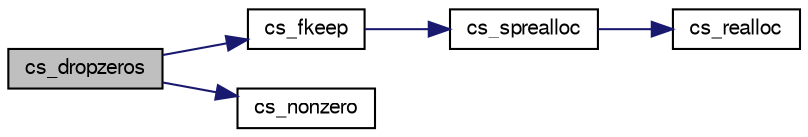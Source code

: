 digraph G
{
  edge [fontname="FreeSans",fontsize=10,labelfontname="FreeSans",labelfontsize=10];
  node [fontname="FreeSans",fontsize=10,shape=record];
  rankdir=LR;
  Node1 [label="cs_dropzeros",height=0.2,width=0.4,color="black", fillcolor="grey75", style="filled" fontcolor="black"];
  Node1 -> Node2 [color="midnightblue",fontsize=10,style="solid",fontname="FreeSans"];
  Node2 [label="cs_fkeep",height=0.2,width=0.4,color="black", fillcolor="white", style="filled",URL="$cs_8c.html#de63a58ec1758250c64518d817ea3c4c"];
  Node2 -> Node3 [color="midnightblue",fontsize=10,style="solid",fontname="FreeSans"];
  Node3 [label="cs_sprealloc",height=0.2,width=0.4,color="black", fillcolor="white", style="filled",URL="$cs_8c.html#5a9bc4224732ce1cedc50119afc687c1"];
  Node3 -> Node4 [color="midnightblue",fontsize=10,style="solid",fontname="FreeSans"];
  Node4 [label="cs_realloc",height=0.2,width=0.4,color="black", fillcolor="white", style="filled",URL="$cs_8c.html#7e829e1175f2c8ddb0d6d9e0bb90f985"];
  Node1 -> Node5 [color="midnightblue",fontsize=10,style="solid",fontname="FreeSans"];
  Node5 [label="cs_nonzero",height=0.2,width=0.4,color="black", fillcolor="white", style="filled",URL="$cs_8c.html#9dad9370bdde743eee26de2d53572bda"];
}
